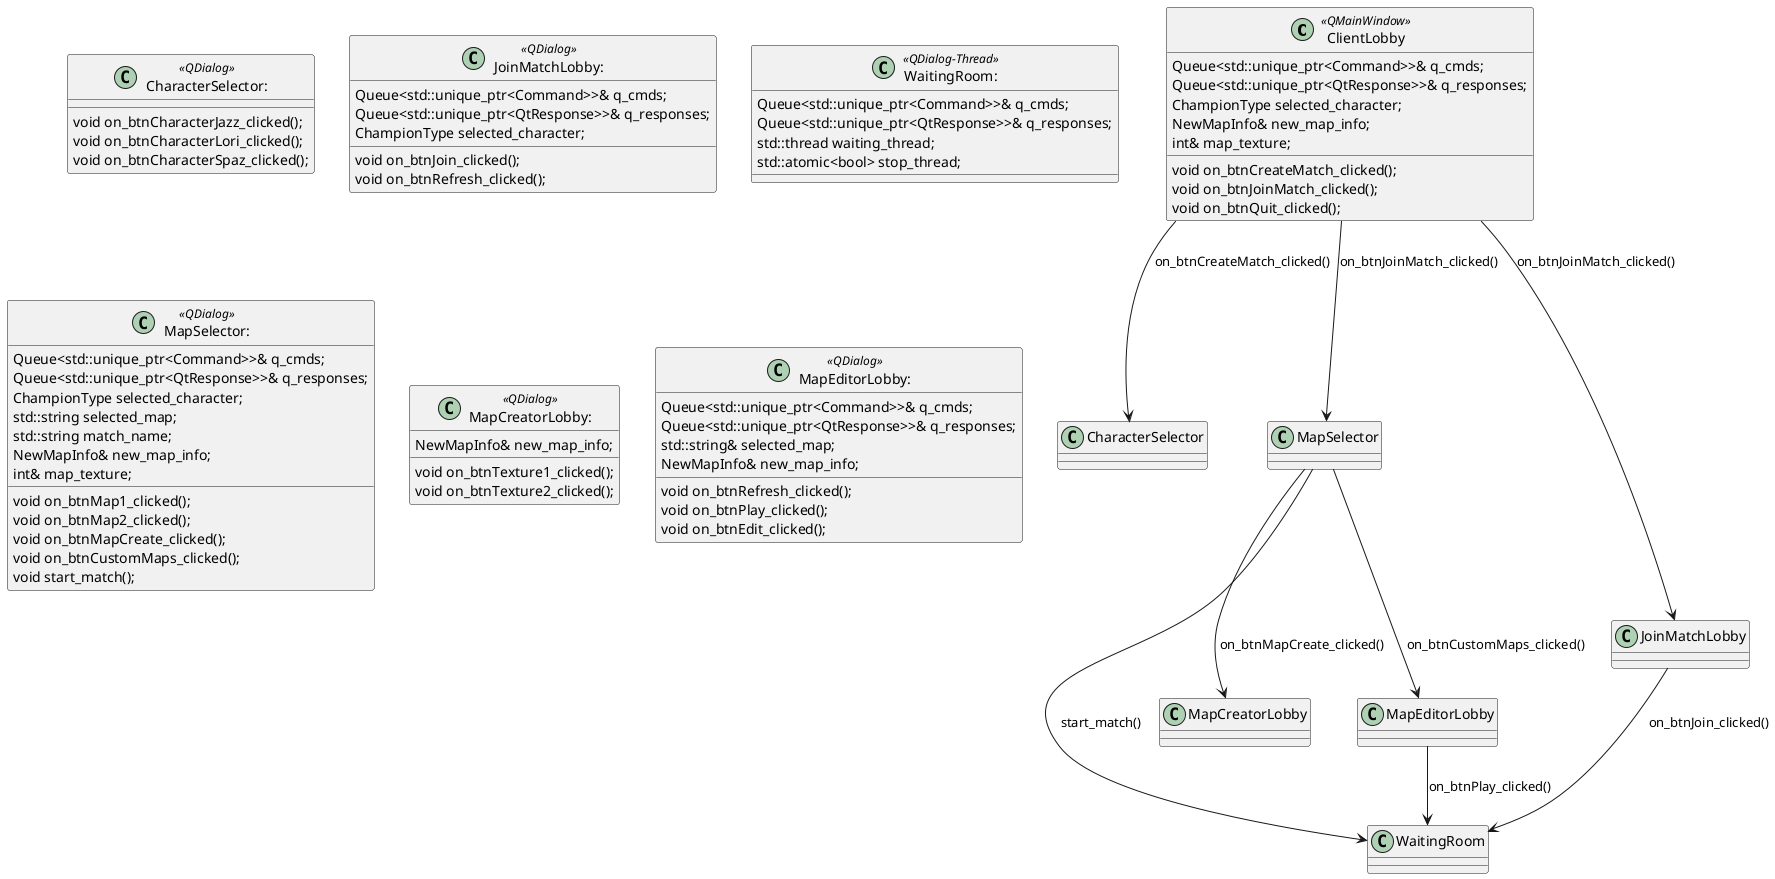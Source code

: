 https://www.plantuml.com/plantuml/png/pLMnRjim4Dtr5PoCTl3GZh8X170pD8YBsZ6GKJYBbvYeo5D8ggvTzDyhYtQhd0Yso134aybx9xx7UtUySXwiRtMTLJKu9nQrGkDlQRizYFbyjGHbxfMHj2yAyJCJtM_LOejpvsMUjqOzjLWstiuNf3KOMHGJyLHMMhfP0hpoQtGD6OS1Ry-hSz9Y1xfHP3Q71eN36YkFignsOA7xPmFe2-wNq7ms3pGH1lUbXgPKtIf4bV4JSTho-CEt5cTPl_sTb1Haogqt2ulWSGc-sfLLhQflAD-zdt7K3IdpByogLNuO_fLTxlB2-AxNG3O_NUad1JKzXkjab2xu6pWUemSot2rPzJ-ukmQEKOP_vFK5v_JUKBLPIHAYr_XWqUsYSkz1UMKUrqHwe7MwsLa4-OgIUxZlJnNxmAaCoq4SF6bLpRT4TT7jK7E63FGieM7MUeEr2sgSjvtAlnWDpJYg-qupeF55FSwjqEL-O4vXuO_fS9WHgGvhdIVT8LqKrC_MibTrsXyMBdoRRApnqjevXqrGpvJ684ErpxXSIyMel9wFk0ac4OyaxoBT_1pnjOP38dmjHxDy-29EfyLugeiyzQJm_D2qB3Fop6H3N9St75uYVswj4Kass9FdCEZugDZOpJBEZtiw9CRxYESo3ueyqLuPmyRvya9dLsXag-lV

@startuml
class ClientLobby <<QMainWindow>> {
    Queue<std::unique_ptr<Command>>& q_cmds;
    Queue<std::unique_ptr<QtResponse>>& q_responses;
    ChampionType selected_character;
    NewMapInfo& new_map_info;
    int& map_texture;

    void on_btnCreateMatch_clicked();
    void on_btnJoinMatch_clicked();
    void on_btnQuit_clicked();
}

class CharacterSelector: <<QDialog>> {
    void on_btnCharacterJazz_clicked();
    void on_btnCharacterLori_clicked();
    void on_btnCharacterSpaz_clicked();
}

class JoinMatchLobby: <<QDialog>> {
    Queue<std::unique_ptr<Command>>& q_cmds;
    Queue<std::unique_ptr<QtResponse>>& q_responses;
    ChampionType selected_character;
    void on_btnJoin_clicked();
    void on_btnRefresh_clicked();
}

class WaitingRoom: <<QDialog-Thread>> {
    Queue<std::unique_ptr<Command>>& q_cmds;
    Queue<std::unique_ptr<QtResponse>>& q_responses;
    std::thread waiting_thread;
    std::atomic<bool> stop_thread;
}

class MapSelector: <<QDialog>> {
    Queue<std::unique_ptr<Command>>& q_cmds;
    Queue<std::unique_ptr<QtResponse>>& q_responses;
    ChampionType selected_character;
    std::string selected_map;
    std::string match_name;
    NewMapInfo& new_map_info;
    int& map_texture;
    void on_btnMap1_clicked();
    void on_btnMap2_clicked();
    void on_btnMapCreate_clicked();
    void on_btnCustomMaps_clicked();
    void start_match();

}

class MapCreatorLobby: <<QDialog>> {
    NewMapInfo& new_map_info;
    void on_btnTexture1_clicked();
    void on_btnTexture2_clicked();
}

class MapEditorLobby: <<QDialog>> {
    Queue<std::unique_ptr<Command>>& q_cmds;
    Queue<std::unique_ptr<QtResponse>>& q_responses;
    std::string& selected_map;
    NewMapInfo& new_map_info;
    void on_btnRefresh_clicked();
    void on_btnPlay_clicked();
    void on_btnEdit_clicked();
}

ClientLobby --> CharacterSelector : on_btnCreateMatch_clicked()
ClientLobby --> MapSelector : on_btnJoinMatch_clicked()
MapSelector --> WaitingRoom : start_match()

ClientLobby --> JoinMatchLobby : on_btnJoinMatch_clicked()
JoinMatchLobby --> WaitingRoom : on_btnJoin_clicked()


MapSelector --> MapCreatorLobby : on_btnMapCreate_clicked()
MapSelector --> MapEditorLobby : on_btnCustomMaps_clicked()
MapEditorLobby --> WaitingRoom : on_btnPlay_clicked()
@enduml